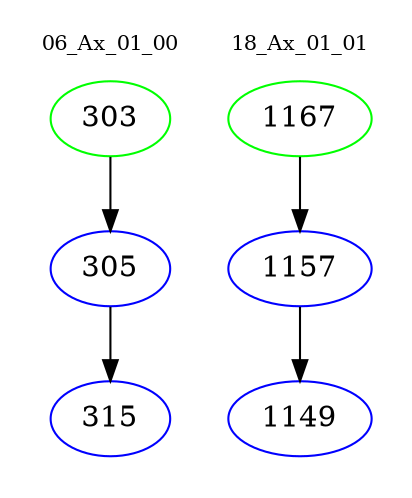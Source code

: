 digraph{
subgraph cluster_0 {
color = white
label = "06_Ax_01_00";
fontsize=10;
T0_303 [label="303", color="green"]
T0_303 -> T0_305 [color="black"]
T0_305 [label="305", color="blue"]
T0_305 -> T0_315 [color="black"]
T0_315 [label="315", color="blue"]
}
subgraph cluster_1 {
color = white
label = "18_Ax_01_01";
fontsize=10;
T1_1167 [label="1167", color="green"]
T1_1167 -> T1_1157 [color="black"]
T1_1157 [label="1157", color="blue"]
T1_1157 -> T1_1149 [color="black"]
T1_1149 [label="1149", color="blue"]
}
}
